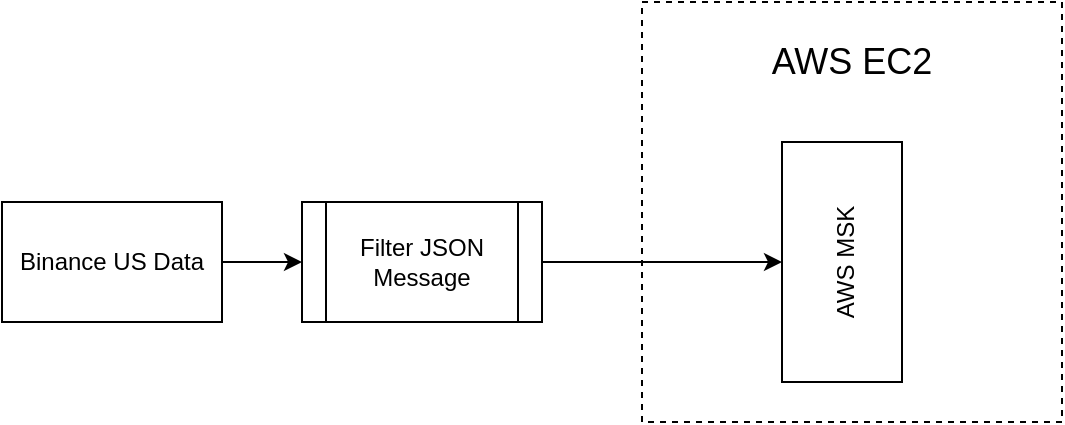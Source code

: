 <mxfile version="15.6.8" type="github">
  <diagram id="5AFDKeI0XAiyJQLm4VW2" name="Page-1">
    <mxGraphModel dx="2062" dy="780" grid="1" gridSize="10" guides="1" tooltips="1" connect="1" arrows="1" fold="1" page="1" pageScale="1" pageWidth="850" pageHeight="1100" math="0" shadow="0">
      <root>
        <mxCell id="0" />
        <mxCell id="1" parent="0" />
        <mxCell id="V2IVUwF2Q-XYG3cvJmeJ-4" style="edgeStyle=orthogonalEdgeStyle;rounded=0;orthogonalLoop=1;jettySize=auto;html=1;entryX=0;entryY=0.5;entryDx=0;entryDy=0;" edge="1" parent="1" source="V2IVUwF2Q-XYG3cvJmeJ-1" target="V2IVUwF2Q-XYG3cvJmeJ-3">
          <mxGeometry relative="1" as="geometry" />
        </mxCell>
        <mxCell id="V2IVUwF2Q-XYG3cvJmeJ-1" value="Binance US Data" style="rounded=0;whiteSpace=wrap;html=1;" vertex="1" parent="1">
          <mxGeometry x="20" y="290" width="110" height="60" as="geometry" />
        </mxCell>
        <mxCell id="V2IVUwF2Q-XYG3cvJmeJ-8" style="edgeStyle=orthogonalEdgeStyle;rounded=0;orthogonalLoop=1;jettySize=auto;html=1;exitX=1;exitY=0.5;exitDx=0;exitDy=0;entryX=0.5;entryY=0;entryDx=0;entryDy=0;fontSize=12;" edge="1" parent="1" source="V2IVUwF2Q-XYG3cvJmeJ-3" target="V2IVUwF2Q-XYG3cvJmeJ-6">
          <mxGeometry relative="1" as="geometry" />
        </mxCell>
        <mxCell id="V2IVUwF2Q-XYG3cvJmeJ-3" value="Filter JSON Message" style="shape=process;whiteSpace=wrap;html=1;backgroundOutline=1;" vertex="1" parent="1">
          <mxGeometry x="170" y="290" width="120" height="60" as="geometry" />
        </mxCell>
        <mxCell id="V2IVUwF2Q-XYG3cvJmeJ-5" value="&lt;font style=&quot;font-size: 18px ; line-height: 1.2&quot;&gt;AWS EC2&lt;/font&gt;" style="whiteSpace=wrap;html=1;aspect=fixed;dashed=1;fillColor=none;imageVerticalAlign=top;spacingBottom=150;" vertex="1" parent="1">
          <mxGeometry x="340" y="190" width="210" height="210" as="geometry" />
        </mxCell>
        <mxCell id="V2IVUwF2Q-XYG3cvJmeJ-6" value="&lt;font style=&quot;font-size: 12px&quot;&gt;AWS MSK&lt;/font&gt;" style="rounded=0;whiteSpace=wrap;html=1;fontSize=18;fillColor=default;rotation=-90;" vertex="1" parent="1">
          <mxGeometry x="380" y="290" width="120" height="60" as="geometry" />
        </mxCell>
      </root>
    </mxGraphModel>
  </diagram>
</mxfile>
